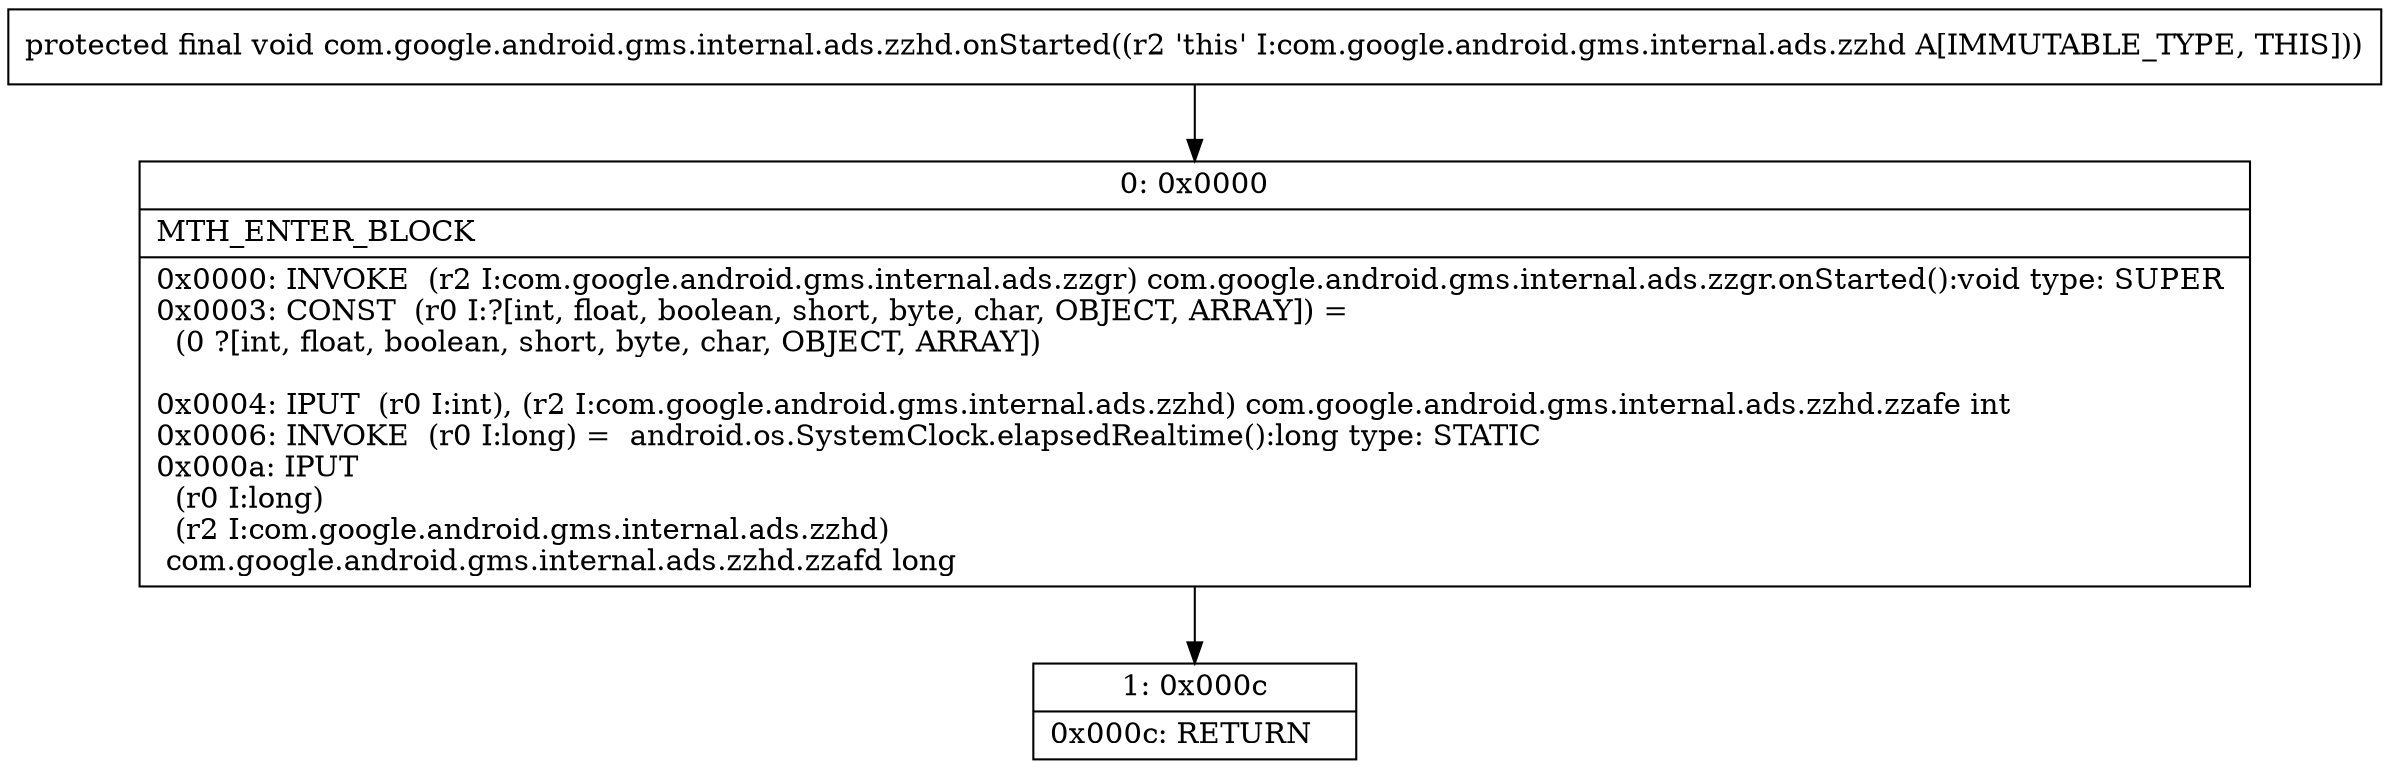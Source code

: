 digraph "CFG forcom.google.android.gms.internal.ads.zzhd.onStarted()V" {
Node_0 [shape=record,label="{0\:\ 0x0000|MTH_ENTER_BLOCK\l|0x0000: INVOKE  (r2 I:com.google.android.gms.internal.ads.zzgr) com.google.android.gms.internal.ads.zzgr.onStarted():void type: SUPER \l0x0003: CONST  (r0 I:?[int, float, boolean, short, byte, char, OBJECT, ARRAY]) = \l  (0 ?[int, float, boolean, short, byte, char, OBJECT, ARRAY])\l \l0x0004: IPUT  (r0 I:int), (r2 I:com.google.android.gms.internal.ads.zzhd) com.google.android.gms.internal.ads.zzhd.zzafe int \l0x0006: INVOKE  (r0 I:long) =  android.os.SystemClock.elapsedRealtime():long type: STATIC \l0x000a: IPUT  \l  (r0 I:long)\l  (r2 I:com.google.android.gms.internal.ads.zzhd)\l com.google.android.gms.internal.ads.zzhd.zzafd long \l}"];
Node_1 [shape=record,label="{1\:\ 0x000c|0x000c: RETURN   \l}"];
MethodNode[shape=record,label="{protected final void com.google.android.gms.internal.ads.zzhd.onStarted((r2 'this' I:com.google.android.gms.internal.ads.zzhd A[IMMUTABLE_TYPE, THIS])) }"];
MethodNode -> Node_0;
Node_0 -> Node_1;
}

